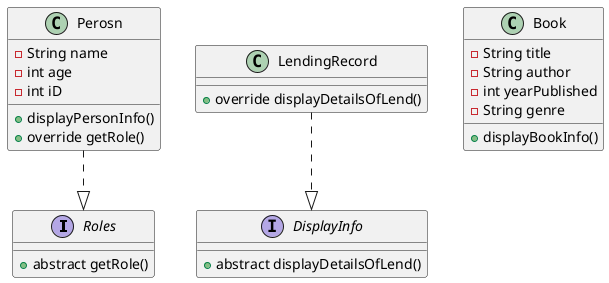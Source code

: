 @startuml


interface Roles{
+abstract getRole()

}

interface DisplayInfo{
+abstract displayDetailsOfLend()
}


class Book{
 -String title
 -String author
 -int yearPublished
 -String genre
 +displayBookInfo()
}

class Perosn{
    -String name
    -int age
    -int iD
    +displayPersonInfo()
    +override getRole()
}


class LendingRecord{
    +override displayDetailsOfLend()
}




Perosn ..|> Roles
LendingRecord ..|> DisplayInfo


@enduml